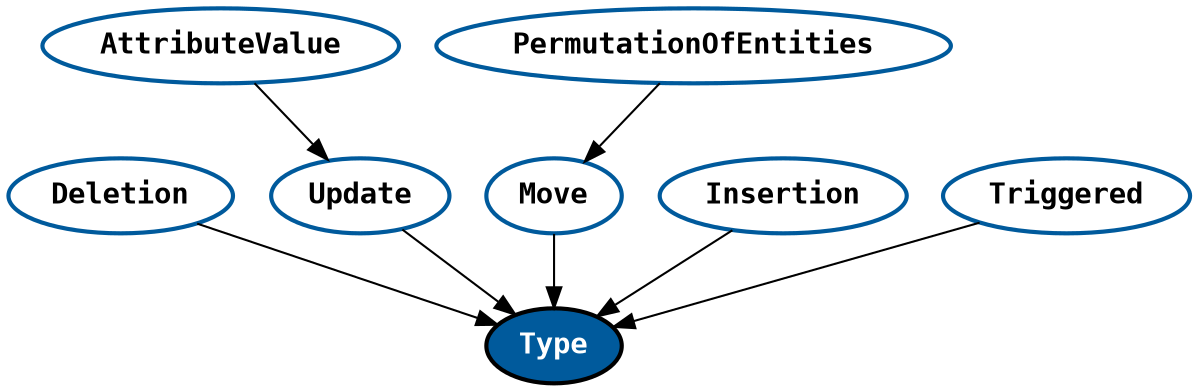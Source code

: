 digraph intro {
rankdir=TB;
edge [len=2];
node [color="#005A9C",fontname = "DejaVu Sans Mono bold", style="bold"];

top [color="#000000", style="filled,bold", fillcolor="#005A9C", fontcolor="#ffffff", label="Type"];



"Deletion" -> top;
"AttributeValue" -> "Update" -> top;
"PermutationOfEntities" -> "Move" -> top;
"Insertion" -> top;
"Triggered" -> top;

}

